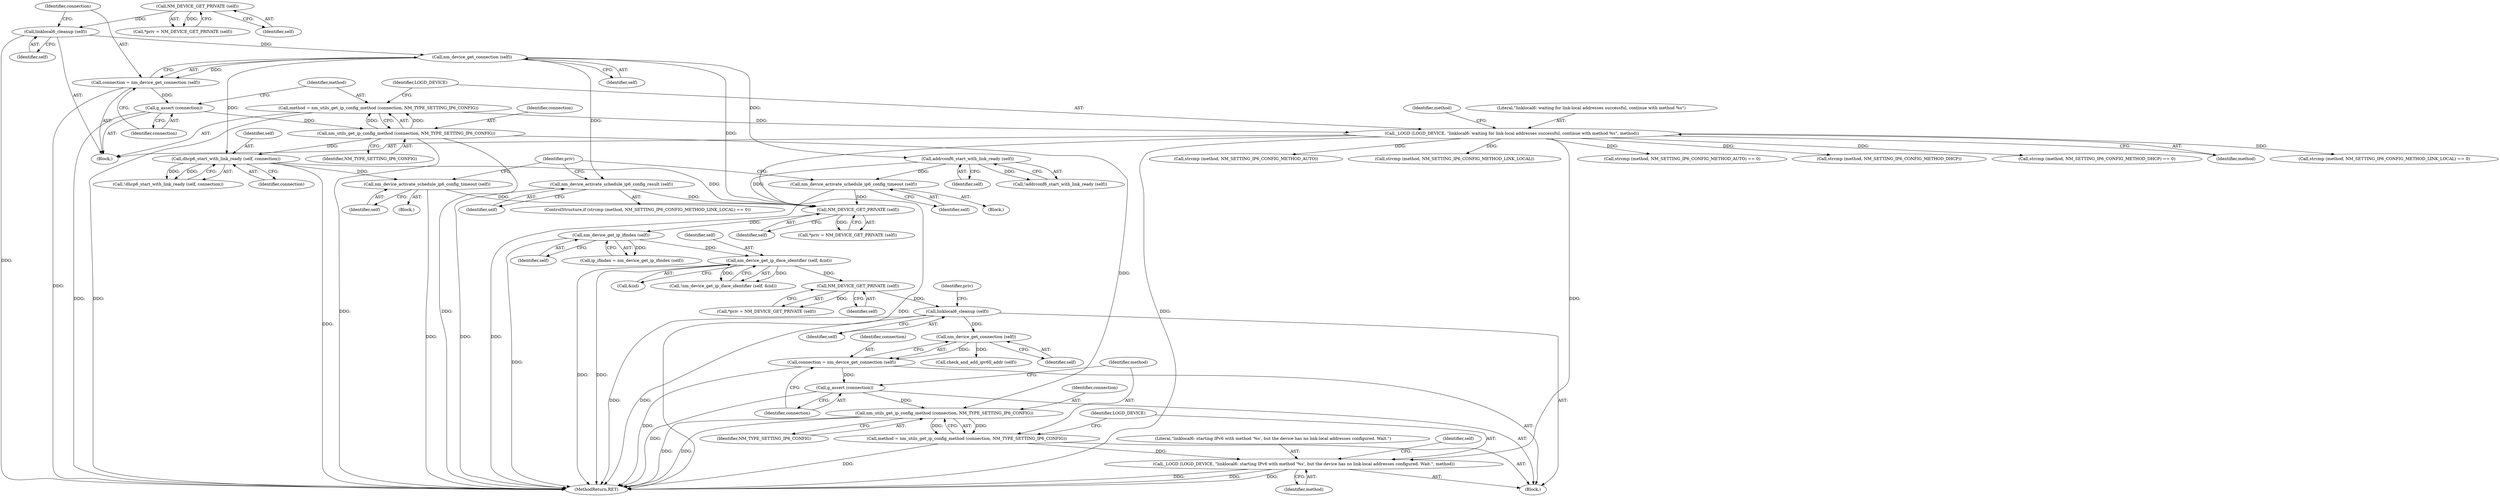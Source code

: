digraph "0_NetworkManager_d5fc88e573fa58b93034b04d35a2454f5d28cad9@pointer" {
"1007034" [label="(Call,_LOGD (LOGD_DEVICE, \"linklocal6: starting IPv6 with method '%s', but the device has no link-local addresses configured. Wait.\", method))"];
"1006846" [label="(Call,_LOGD (LOGD_DEVICE, \"linklocal6: waiting for link-local addresses successful, continue with method %s\", method))"];
"1006841" [label="(Call,method = nm_utils_get_ip_config_method (connection, NM_TYPE_SETTING_IP6_CONFIG))"];
"1006843" [label="(Call,nm_utils_get_ip_config_method (connection, NM_TYPE_SETTING_IP6_CONFIG))"];
"1006839" [label="(Call,g_assert (connection))"];
"1006835" [label="(Call,connection = nm_device_get_connection (self))"];
"1006837" [label="(Call,nm_device_get_connection (self))"];
"1006833" [label="(Call,linklocal6_cleanup (self))"];
"1006819" [label="(Call,NM_DEVICE_GET_PRIVATE (self))"];
"1007029" [label="(Call,method = nm_utils_get_ip_config_method (connection, NM_TYPE_SETTING_IP6_CONFIG))"];
"1007031" [label="(Call,nm_utils_get_ip_config_method (connection, NM_TYPE_SETTING_IP6_CONFIG))"];
"1007027" [label="(Call,g_assert (connection))"];
"1007023" [label="(Call,connection = nm_device_get_connection (self))"];
"1007025" [label="(Call,nm_device_get_connection (self))"];
"1007013" [label="(Call,linklocal6_cleanup (self))"];
"1007009" [label="(Call,NM_DEVICE_GET_PRIVATE (self))"];
"1006953" [label="(Call,nm_device_get_ip_iface_identifier (self, &iid))"];
"1006901" [label="(Call,nm_device_get_ip_ifindex (self))"];
"1006896" [label="(Call,NM_DEVICE_GET_PRIVATE (self))"];
"1006874" [label="(Call,dhcp6_start_with_link_ready (self, connection))"];
"1006887" [label="(Call,nm_device_activate_schedule_ip6_config_result (self))"];
"1006859" [label="(Call,addrconf6_start_with_link_ready (self))"];
"1006862" [label="(Call,nm_device_activate_schedule_ip6_config_timeout (self))"];
"1006878" [label="(Call,nm_device_activate_schedule_ip6_config_timeout (self))"];
"1006853" [label="(Identifier,method)"];
"1006844" [label="(Identifier,connection)"];
"1006851" [label="(Call,strcmp (method, NM_SETTING_IP6_CONFIG_METHOD_AUTO) == 0)"];
"1006836" [label="(Identifier,connection)"];
"1006834" [label="(Identifier,self)"];
"1006835" [label="(Call,connection = nm_device_get_connection (self))"];
"1007038" [label="(Call,check_and_add_ipv6ll_addr (self))"];
"1006839" [label="(Call,g_assert (connection))"];
"1006888" [label="(Identifier,self)"];
"1006858" [label="(Call,!addrconf6_start_with_link_ready (self))"];
"1007013" [label="(Call,linklocal6_cleanup (self))"];
"1007026" [label="(Identifier,self)"];
"1006815" [label="(Block,)"];
"1007018" [label="(Identifier,priv)"];
"1006817" [label="(Call,*priv = NM_DEVICE_GET_PRIVATE (self))"];
"1006875" [label="(Identifier,self)"];
"1007014" [label="(Identifier,self)"];
"1007010" [label="(Identifier,self)"];
"1006873" [label="(Call,!dhcp6_start_with_link_ready (self, connection))"];
"1006953" [label="(Call,nm_device_get_ip_iface_identifier (self, &iid))"];
"1007034" [label="(Call,_LOGD (LOGD_DEVICE, \"linklocal6: starting IPv6 with method '%s', but the device has no link-local addresses configured. Wait.\", method))"];
"1007036" [label="(Literal,\"linklocal6: starting IPv6 with method '%s', but the device has no link-local addresses configured. Wait.\")"];
"1006867" [label="(Call,strcmp (method, NM_SETTING_IP6_CONFIG_METHOD_DHCP))"];
"1007031" [label="(Call,nm_utils_get_ip_config_method (connection, NM_TYPE_SETTING_IP6_CONFIG))"];
"1007037" [label="(Identifier,method)"];
"1006866" [label="(Call,strcmp (method, NM_SETTING_IP6_CONFIG_METHOD_DHCP) == 0)"];
"1007039" [label="(Identifier,self)"];
"1007025" [label="(Call,nm_device_get_connection (self))"];
"1007007" [label="(Call,*priv = NM_DEVICE_GET_PRIVATE (self))"];
"1006899" [label="(Call,ip_ifindex = nm_device_get_ip_ifindex (self))"];
"1007024" [label="(Identifier,connection)"];
"1006849" [label="(Identifier,method)"];
"1006894" [label="(Call,*priv = NM_DEVICE_GET_PRIVATE (self))"];
"1006876" [label="(Identifier,connection)"];
"1007035" [label="(Identifier,LOGD_DEVICE)"];
"1006840" [label="(Identifier,connection)"];
"1006843" [label="(Call,nm_utils_get_ip_config_method (connection, NM_TYPE_SETTING_IP6_CONFIG))"];
"1006878" [label="(Call,nm_device_activate_schedule_ip6_config_timeout (self))"];
"1006882" [label="(Call,strcmp (method, NM_SETTING_IP6_CONFIG_METHOD_LINK_LOCAL) == 0)"];
"1006877" [label="(Block,)"];
"1006845" [label="(Identifier,NM_TYPE_SETTING_IP6_CONFIG)"];
"1006842" [label="(Identifier,method)"];
"1006852" [label="(Call,strcmp (method, NM_SETTING_IP6_CONFIG_METHOD_AUTO))"];
"1007029" [label="(Call,method = nm_utils_get_ip_config_method (connection, NM_TYPE_SETTING_IP6_CONFIG))"];
"1006848" [label="(Literal,\"linklocal6: waiting for link-local addresses successful, continue with method %s\")"];
"1006874" [label="(Call,dhcp6_start_with_link_ready (self, connection))"];
"1007033" [label="(Identifier,NM_TYPE_SETTING_IP6_CONFIG)"];
"1006952" [label="(Call,!nm_device_get_ip_iface_identifier (self, &iid))"];
"1006955" [label="(Call,&iid)"];
"1007027" [label="(Call,g_assert (connection))"];
"1006897" [label="(Identifier,self)"];
"1006863" [label="(Identifier,self)"];
"1006887" [label="(Call,nm_device_activate_schedule_ip6_config_result (self))"];
"1006879" [label="(Identifier,self)"];
"1006833" [label="(Call,linklocal6_cleanup (self))"];
"1007032" [label="(Identifier,connection)"];
"1006838" [label="(Identifier,self)"];
"1006820" [label="(Identifier,self)"];
"1006861" [label="(Block,)"];
"1006859" [label="(Call,addrconf6_start_with_link_ready (self))"];
"1007030" [label="(Identifier,method)"];
"1006837" [label="(Call,nm_device_get_connection (self))"];
"1007009" [label="(Call,NM_DEVICE_GET_PRIVATE (self))"];
"1006954" [label="(Identifier,self)"];
"1007028" [label="(Identifier,connection)"];
"1006862" [label="(Call,nm_device_activate_schedule_ip6_config_timeout (self))"];
"1006895" [label="(Identifier,priv)"];
"1006860" [label="(Identifier,self)"];
"1007368" [label="(MethodReturn,RET)"];
"1006841" [label="(Call,method = nm_utils_get_ip_config_method (connection, NM_TYPE_SETTING_IP6_CONFIG))"];
"1006819" [label="(Call,NM_DEVICE_GET_PRIVATE (self))"];
"1007023" [label="(Call,connection = nm_device_get_connection (self))"];
"1006881" [label="(ControlStructure,if (strcmp (method, NM_SETTING_IP6_CONFIG_METHOD_LINK_LOCAL) == 0))"];
"1007005" [label="(Block,)"];
"1006846" [label="(Call,_LOGD (LOGD_DEVICE, \"linklocal6: waiting for link-local addresses successful, continue with method %s\", method))"];
"1006896" [label="(Call,NM_DEVICE_GET_PRIVATE (self))"];
"1006902" [label="(Identifier,self)"];
"1006901" [label="(Call,nm_device_get_ip_ifindex (self))"];
"1006883" [label="(Call,strcmp (method, NM_SETTING_IP6_CONFIG_METHOD_LINK_LOCAL))"];
"1006847" [label="(Identifier,LOGD_DEVICE)"];
"1007034" -> "1007005"  [label="AST: "];
"1007034" -> "1007037"  [label="CFG: "];
"1007035" -> "1007034"  [label="AST: "];
"1007036" -> "1007034"  [label="AST: "];
"1007037" -> "1007034"  [label="AST: "];
"1007039" -> "1007034"  [label="CFG: "];
"1007034" -> "1007368"  [label="DDG: "];
"1007034" -> "1007368"  [label="DDG: "];
"1007034" -> "1007368"  [label="DDG: "];
"1006846" -> "1007034"  [label="DDG: "];
"1007029" -> "1007034"  [label="DDG: "];
"1006846" -> "1006815"  [label="AST: "];
"1006846" -> "1006849"  [label="CFG: "];
"1006847" -> "1006846"  [label="AST: "];
"1006848" -> "1006846"  [label="AST: "];
"1006849" -> "1006846"  [label="AST: "];
"1006853" -> "1006846"  [label="CFG: "];
"1006846" -> "1007368"  [label="DDG: "];
"1006846" -> "1007368"  [label="DDG: "];
"1006841" -> "1006846"  [label="DDG: "];
"1006846" -> "1006851"  [label="DDG: "];
"1006846" -> "1006852"  [label="DDG: "];
"1006846" -> "1006866"  [label="DDG: "];
"1006846" -> "1006867"  [label="DDG: "];
"1006846" -> "1006882"  [label="DDG: "];
"1006846" -> "1006883"  [label="DDG: "];
"1006841" -> "1006815"  [label="AST: "];
"1006841" -> "1006843"  [label="CFG: "];
"1006842" -> "1006841"  [label="AST: "];
"1006843" -> "1006841"  [label="AST: "];
"1006847" -> "1006841"  [label="CFG: "];
"1006841" -> "1007368"  [label="DDG: "];
"1006843" -> "1006841"  [label="DDG: "];
"1006843" -> "1006841"  [label="DDG: "];
"1006843" -> "1006845"  [label="CFG: "];
"1006844" -> "1006843"  [label="AST: "];
"1006845" -> "1006843"  [label="AST: "];
"1006843" -> "1007368"  [label="DDG: "];
"1006843" -> "1007368"  [label="DDG: "];
"1006839" -> "1006843"  [label="DDG: "];
"1006843" -> "1006874"  [label="DDG: "];
"1006843" -> "1007031"  [label="DDG: "];
"1006839" -> "1006815"  [label="AST: "];
"1006839" -> "1006840"  [label="CFG: "];
"1006840" -> "1006839"  [label="AST: "];
"1006842" -> "1006839"  [label="CFG: "];
"1006839" -> "1007368"  [label="DDG: "];
"1006835" -> "1006839"  [label="DDG: "];
"1006835" -> "1006815"  [label="AST: "];
"1006835" -> "1006837"  [label="CFG: "];
"1006836" -> "1006835"  [label="AST: "];
"1006837" -> "1006835"  [label="AST: "];
"1006840" -> "1006835"  [label="CFG: "];
"1006835" -> "1007368"  [label="DDG: "];
"1006837" -> "1006835"  [label="DDG: "];
"1006837" -> "1006838"  [label="CFG: "];
"1006838" -> "1006837"  [label="AST: "];
"1006833" -> "1006837"  [label="DDG: "];
"1006837" -> "1006859"  [label="DDG: "];
"1006837" -> "1006874"  [label="DDG: "];
"1006837" -> "1006887"  [label="DDG: "];
"1006837" -> "1006896"  [label="DDG: "];
"1006833" -> "1006815"  [label="AST: "];
"1006833" -> "1006834"  [label="CFG: "];
"1006834" -> "1006833"  [label="AST: "];
"1006836" -> "1006833"  [label="CFG: "];
"1006833" -> "1007368"  [label="DDG: "];
"1006819" -> "1006833"  [label="DDG: "];
"1006819" -> "1006817"  [label="AST: "];
"1006819" -> "1006820"  [label="CFG: "];
"1006820" -> "1006819"  [label="AST: "];
"1006817" -> "1006819"  [label="CFG: "];
"1006819" -> "1006817"  [label="DDG: "];
"1007029" -> "1007005"  [label="AST: "];
"1007029" -> "1007031"  [label="CFG: "];
"1007030" -> "1007029"  [label="AST: "];
"1007031" -> "1007029"  [label="AST: "];
"1007035" -> "1007029"  [label="CFG: "];
"1007029" -> "1007368"  [label="DDG: "];
"1007031" -> "1007029"  [label="DDG: "];
"1007031" -> "1007029"  [label="DDG: "];
"1007031" -> "1007033"  [label="CFG: "];
"1007032" -> "1007031"  [label="AST: "];
"1007033" -> "1007031"  [label="AST: "];
"1007031" -> "1007368"  [label="DDG: "];
"1007031" -> "1007368"  [label="DDG: "];
"1007027" -> "1007031"  [label="DDG: "];
"1007027" -> "1007005"  [label="AST: "];
"1007027" -> "1007028"  [label="CFG: "];
"1007028" -> "1007027"  [label="AST: "];
"1007030" -> "1007027"  [label="CFG: "];
"1007027" -> "1007368"  [label="DDG: "];
"1007023" -> "1007027"  [label="DDG: "];
"1007023" -> "1007005"  [label="AST: "];
"1007023" -> "1007025"  [label="CFG: "];
"1007024" -> "1007023"  [label="AST: "];
"1007025" -> "1007023"  [label="AST: "];
"1007028" -> "1007023"  [label="CFG: "];
"1007023" -> "1007368"  [label="DDG: "];
"1007025" -> "1007023"  [label="DDG: "];
"1007025" -> "1007026"  [label="CFG: "];
"1007026" -> "1007025"  [label="AST: "];
"1007013" -> "1007025"  [label="DDG: "];
"1007025" -> "1007038"  [label="DDG: "];
"1007013" -> "1007005"  [label="AST: "];
"1007013" -> "1007014"  [label="CFG: "];
"1007014" -> "1007013"  [label="AST: "];
"1007018" -> "1007013"  [label="CFG: "];
"1007013" -> "1007368"  [label="DDG: "];
"1007013" -> "1007368"  [label="DDG: "];
"1007009" -> "1007013"  [label="DDG: "];
"1007009" -> "1007007"  [label="AST: "];
"1007009" -> "1007010"  [label="CFG: "];
"1007010" -> "1007009"  [label="AST: "];
"1007007" -> "1007009"  [label="CFG: "];
"1007009" -> "1007007"  [label="DDG: "];
"1006953" -> "1007009"  [label="DDG: "];
"1006953" -> "1006952"  [label="AST: "];
"1006953" -> "1006955"  [label="CFG: "];
"1006954" -> "1006953"  [label="AST: "];
"1006955" -> "1006953"  [label="AST: "];
"1006952" -> "1006953"  [label="CFG: "];
"1006953" -> "1007368"  [label="DDG: "];
"1006953" -> "1007368"  [label="DDG: "];
"1006953" -> "1006952"  [label="DDG: "];
"1006953" -> "1006952"  [label="DDG: "];
"1006901" -> "1006953"  [label="DDG: "];
"1006901" -> "1006899"  [label="AST: "];
"1006901" -> "1006902"  [label="CFG: "];
"1006902" -> "1006901"  [label="AST: "];
"1006899" -> "1006901"  [label="CFG: "];
"1006901" -> "1007368"  [label="DDG: "];
"1006901" -> "1006899"  [label="DDG: "];
"1006896" -> "1006901"  [label="DDG: "];
"1006896" -> "1006894"  [label="AST: "];
"1006896" -> "1006897"  [label="CFG: "];
"1006897" -> "1006896"  [label="AST: "];
"1006894" -> "1006896"  [label="CFG: "];
"1006896" -> "1006894"  [label="DDG: "];
"1006874" -> "1006896"  [label="DDG: "];
"1006887" -> "1006896"  [label="DDG: "];
"1006859" -> "1006896"  [label="DDG: "];
"1006862" -> "1006896"  [label="DDG: "];
"1006878" -> "1006896"  [label="DDG: "];
"1006874" -> "1006873"  [label="AST: "];
"1006874" -> "1006876"  [label="CFG: "];
"1006875" -> "1006874"  [label="AST: "];
"1006876" -> "1006874"  [label="AST: "];
"1006873" -> "1006874"  [label="CFG: "];
"1006874" -> "1007368"  [label="DDG: "];
"1006874" -> "1006873"  [label="DDG: "];
"1006874" -> "1006873"  [label="DDG: "];
"1006874" -> "1006878"  [label="DDG: "];
"1006887" -> "1006881"  [label="AST: "];
"1006887" -> "1006888"  [label="CFG: "];
"1006888" -> "1006887"  [label="AST: "];
"1006895" -> "1006887"  [label="CFG: "];
"1006887" -> "1007368"  [label="DDG: "];
"1006859" -> "1006858"  [label="AST: "];
"1006859" -> "1006860"  [label="CFG: "];
"1006860" -> "1006859"  [label="AST: "];
"1006858" -> "1006859"  [label="CFG: "];
"1006859" -> "1006858"  [label="DDG: "];
"1006859" -> "1006862"  [label="DDG: "];
"1006862" -> "1006861"  [label="AST: "];
"1006862" -> "1006863"  [label="CFG: "];
"1006863" -> "1006862"  [label="AST: "];
"1006895" -> "1006862"  [label="CFG: "];
"1006862" -> "1007368"  [label="DDG: "];
"1006878" -> "1006877"  [label="AST: "];
"1006878" -> "1006879"  [label="CFG: "];
"1006879" -> "1006878"  [label="AST: "];
"1006895" -> "1006878"  [label="CFG: "];
"1006878" -> "1007368"  [label="DDG: "];
}
